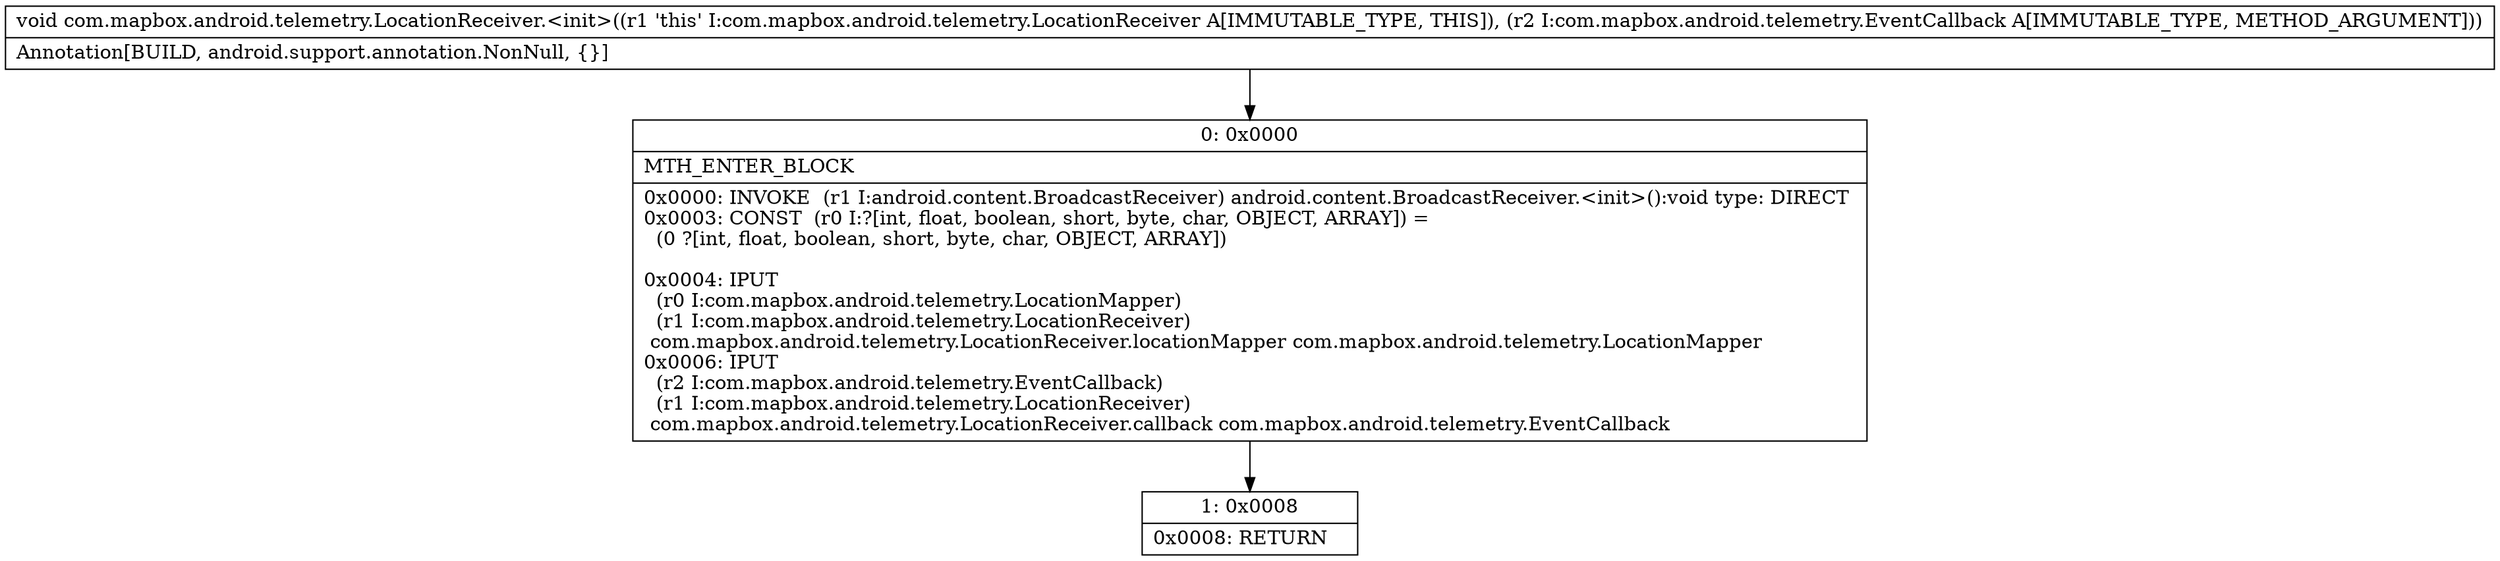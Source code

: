 digraph "CFG forcom.mapbox.android.telemetry.LocationReceiver.\<init\>(Lcom\/mapbox\/android\/telemetry\/EventCallback;)V" {
Node_0 [shape=record,label="{0\:\ 0x0000|MTH_ENTER_BLOCK\l|0x0000: INVOKE  (r1 I:android.content.BroadcastReceiver) android.content.BroadcastReceiver.\<init\>():void type: DIRECT \l0x0003: CONST  (r0 I:?[int, float, boolean, short, byte, char, OBJECT, ARRAY]) = \l  (0 ?[int, float, boolean, short, byte, char, OBJECT, ARRAY])\l \l0x0004: IPUT  \l  (r0 I:com.mapbox.android.telemetry.LocationMapper)\l  (r1 I:com.mapbox.android.telemetry.LocationReceiver)\l com.mapbox.android.telemetry.LocationReceiver.locationMapper com.mapbox.android.telemetry.LocationMapper \l0x0006: IPUT  \l  (r2 I:com.mapbox.android.telemetry.EventCallback)\l  (r1 I:com.mapbox.android.telemetry.LocationReceiver)\l com.mapbox.android.telemetry.LocationReceiver.callback com.mapbox.android.telemetry.EventCallback \l}"];
Node_1 [shape=record,label="{1\:\ 0x0008|0x0008: RETURN   \l}"];
MethodNode[shape=record,label="{void com.mapbox.android.telemetry.LocationReceiver.\<init\>((r1 'this' I:com.mapbox.android.telemetry.LocationReceiver A[IMMUTABLE_TYPE, THIS]), (r2 I:com.mapbox.android.telemetry.EventCallback A[IMMUTABLE_TYPE, METHOD_ARGUMENT]))  | Annotation[BUILD, android.support.annotation.NonNull, \{\}]\l}"];
MethodNode -> Node_0;
Node_0 -> Node_1;
}

